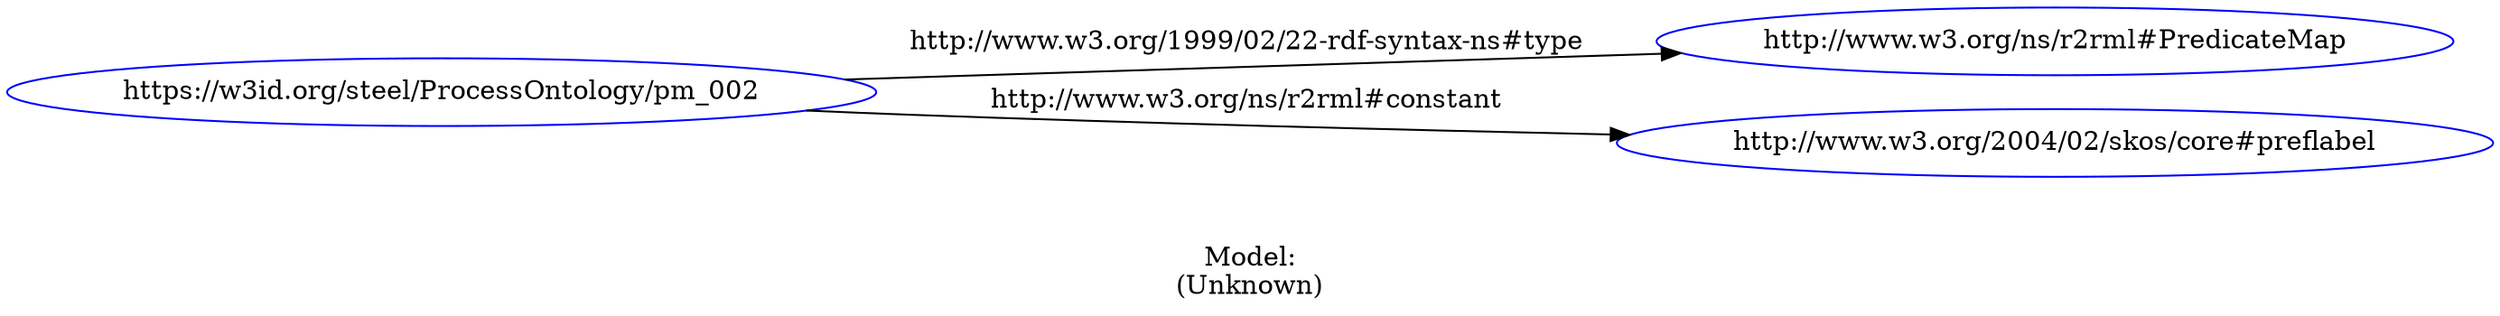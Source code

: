 digraph {
	rankdir = LR;
	charset="utf-8";

	"Rhttps://w3id.org/steel/ProcessOntology/pm_002" -> "Rhttp://www.w3.org/ns/r2rml#PredicateMap" [ label="http://www.w3.org/1999/02/22-rdf-syntax-ns#type" ];
	"Rhttps://w3id.org/steel/ProcessOntology/pm_002" -> "Rhttp://www.w3.org/2004/02/skos/core#preflabel" [ label="http://www.w3.org/ns/r2rml#constant" ];

	// Resources
	"Rhttps://w3id.org/steel/ProcessOntology/pm_002" [ label="https://w3id.org/steel/ProcessOntology/pm_002", shape = ellipse, color = blue ];
	"Rhttp://www.w3.org/ns/r2rml#PredicateMap" [ label="http://www.w3.org/ns/r2rml#PredicateMap", shape = ellipse, color = blue ];
	"Rhttp://www.w3.org/2004/02/skos/core#preflabel" [ label="http://www.w3.org/2004/02/skos/core#preflabel", shape = ellipse, color = blue ];

	// Anonymous nodes

	// Literals

	label="\n\nModel:\n(Unknown)";
}
